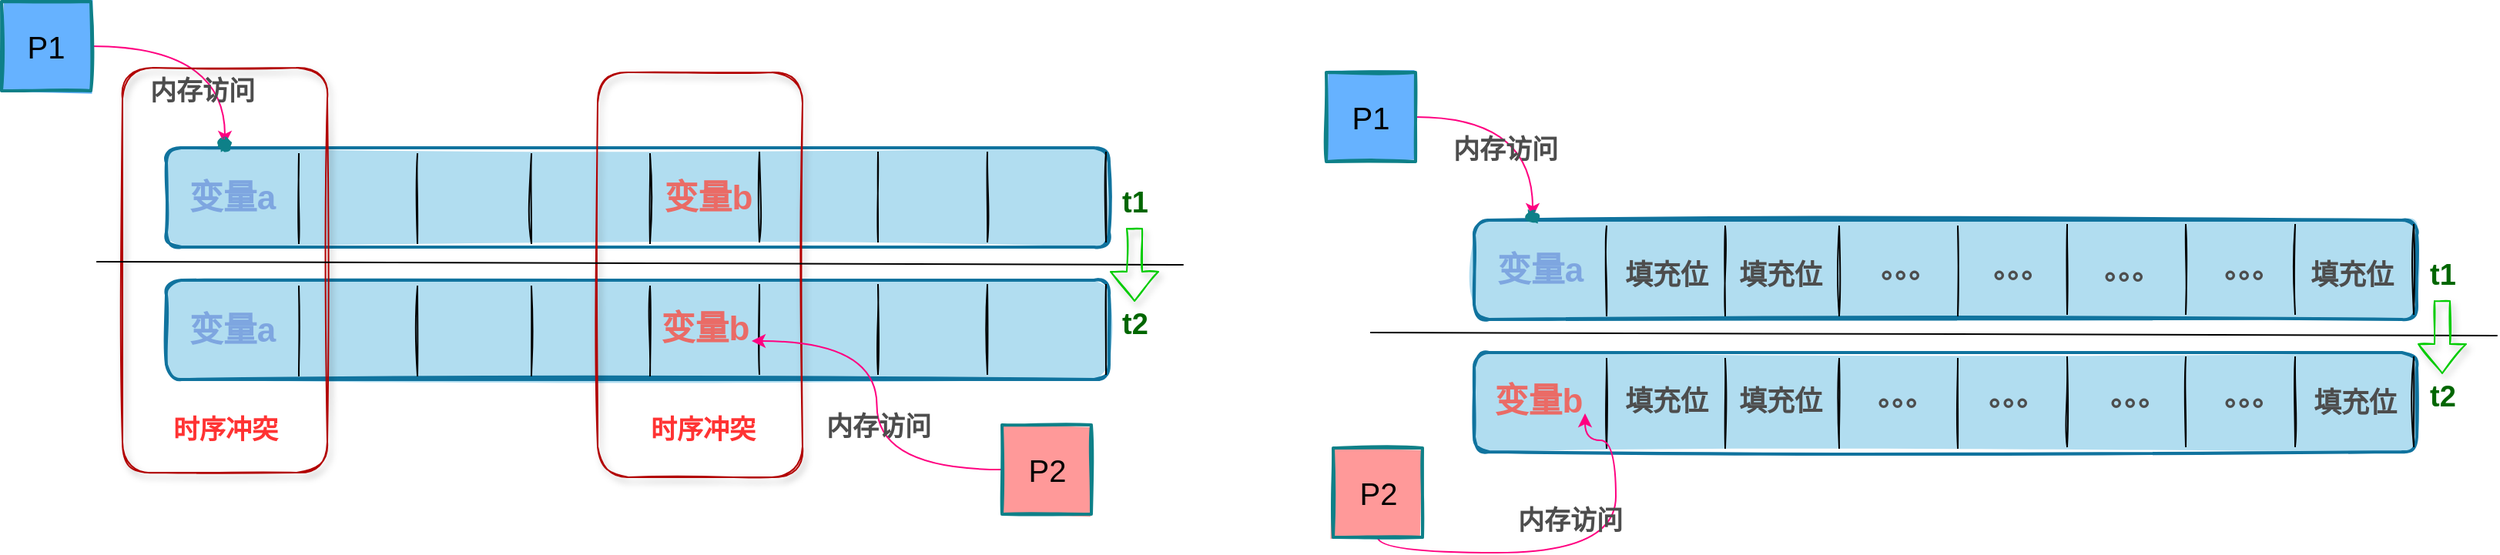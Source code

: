 <mxfile version="20.7.4" type="github">
  <diagram id="GVZY7AuQiqxXfrJP_eS6" name="第 1 页">
    <mxGraphModel dx="1834" dy="-804" grid="1" gridSize="10" guides="1" tooltips="1" connect="1" arrows="1" fold="1" page="0" pageScale="1" pageWidth="827" pageHeight="1169" background="#ffffff" math="0" shadow="0">
      <root>
        <mxCell id="0" />
        <mxCell id="1" parent="0" />
        <mxCell id="WznCXAJTclXVe1r9-bJw-1" value="&lt;b&gt;&lt;font style=&quot;font-size: 20px&quot; color=&quot;#ffff66&quot;&gt;&lt;br&gt;&lt;/font&gt;&lt;/b&gt;" style="rounded=1;whiteSpace=wrap;html=1;strokeWidth=2;fillWeight=4;hachureGap=8;hachureAngle=45;fillColor=#b1ddf0;sketch=1;strokeColor=#10739e;fillStyle=solid;" vertex="1" parent="1">
          <mxGeometry x="-193" y="1775" width="612" height="64.5" as="geometry" />
        </mxCell>
        <mxCell id="WznCXAJTclXVe1r9-bJw-2" value="" style="shape=partialRectangle;whiteSpace=wrap;html=1;top=0;bottom=0;fillColor=none;shadow=0;sketch=1;" vertex="1" parent="1">
          <mxGeometry x="-107" y="1779" width="77" height="58" as="geometry" />
        </mxCell>
        <mxCell id="WznCXAJTclXVe1r9-bJw-3" value="" style="shape=partialRectangle;whiteSpace=wrap;html=1;top=0;bottom=0;fillColor=none;sketch=1;" vertex="1" parent="1">
          <mxGeometry x="44" y="1779" width="77" height="58" as="geometry" />
        </mxCell>
        <mxCell id="WznCXAJTclXVe1r9-bJw-4" value="" style="shape=partialRectangle;whiteSpace=wrap;html=1;top=0;bottom=0;fillColor=none;sketch=1;" vertex="1" parent="1">
          <mxGeometry x="192" y="1778" width="77" height="58" as="geometry" />
        </mxCell>
        <mxCell id="WznCXAJTclXVe1r9-bJw-5" value="" style="shape=partialRectangle;whiteSpace=wrap;html=1;top=0;bottom=0;fillColor=none;sketch=1;" vertex="1" parent="1">
          <mxGeometry x="340" y="1778" width="77" height="58" as="geometry" />
        </mxCell>
        <mxCell id="WznCXAJTclXVe1r9-bJw-6" value="&lt;font size=&quot;1&quot; color=&quot;#7ea6e0&quot;&gt;&lt;b style=&quot;font-size: 22px&quot;&gt;变量a&lt;/b&gt;&lt;/font&gt;" style="text;html=1;strokeColor=none;fillColor=none;align=center;verticalAlign=middle;whiteSpace=wrap;rounded=0;shadow=0;sketch=1;" vertex="1" parent="1">
          <mxGeometry x="-180" y="1793" width="60" height="30" as="geometry" />
        </mxCell>
        <mxCell id="WznCXAJTclXVe1r9-bJw-7" value="&lt;font size=&quot;1&quot; color=&quot;#ea6b66&quot;&gt;&lt;b style=&quot;font-size: 22px&quot;&gt;变量b&lt;/b&gt;&lt;/font&gt;" style="text;html=1;strokeColor=none;fillColor=none;align=center;verticalAlign=middle;whiteSpace=wrap;rounded=0;shadow=0;sketch=1;" vertex="1" parent="1">
          <mxGeometry x="129" y="1793" width="60" height="30" as="geometry" />
        </mxCell>
        <mxCell id="WznCXAJTclXVe1r9-bJw-8" value="&lt;b&gt;&lt;font style=&quot;font-size: 20px&quot; color=&quot;#ffff66&quot;&gt;&lt;br&gt;&lt;/font&gt;&lt;/b&gt;" style="rounded=1;whiteSpace=wrap;html=1;strokeWidth=2;fillWeight=4;hachureGap=8;hachureAngle=45;fillColor=#b1ddf0;sketch=1;strokeColor=#10739e;fillStyle=solid;" vertex="1" parent="1">
          <mxGeometry x="-193" y="1861" width="612" height="64.5" as="geometry" />
        </mxCell>
        <mxCell id="WznCXAJTclXVe1r9-bJw-9" value="" style="shape=partialRectangle;whiteSpace=wrap;html=1;top=0;bottom=0;fillColor=none;shadow=0;sketch=1;" vertex="1" parent="1">
          <mxGeometry x="-107" y="1865" width="77" height="58" as="geometry" />
        </mxCell>
        <mxCell id="WznCXAJTclXVe1r9-bJw-10" value="" style="shape=partialRectangle;whiteSpace=wrap;html=1;top=0;bottom=0;fillColor=none;sketch=1;" vertex="1" parent="1">
          <mxGeometry x="44" y="1865" width="77" height="58" as="geometry" />
        </mxCell>
        <mxCell id="WznCXAJTclXVe1r9-bJw-11" value="" style="shape=partialRectangle;whiteSpace=wrap;html=1;top=0;bottom=0;fillColor=none;sketch=1;" vertex="1" parent="1">
          <mxGeometry x="192" y="1864" width="77" height="58" as="geometry" />
        </mxCell>
        <mxCell id="WznCXAJTclXVe1r9-bJw-12" value="" style="shape=partialRectangle;whiteSpace=wrap;html=1;top=0;bottom=0;fillColor=none;sketch=1;" vertex="1" parent="1">
          <mxGeometry x="340" y="1864" width="77" height="58" as="geometry" />
        </mxCell>
        <mxCell id="WznCXAJTclXVe1r9-bJw-13" value="" style="edgeStyle=orthogonalEdgeStyle;orthogonalLoop=1;jettySize=auto;html=1;fontSize=22;fontColor=#7EA6E0;curved=1;strokeColor=#FF0080;" edge="1" parent="1" source="WznCXAJTclXVe1r9-bJw-15" target="WznCXAJTclXVe1r9-bJw-16">
          <mxGeometry relative="1" as="geometry" />
        </mxCell>
        <mxCell id="WznCXAJTclXVe1r9-bJw-14" value="&lt;b&gt;&lt;font style=&quot;font-size: 17px&quot;&gt;内存访问&lt;/font&gt;&lt;/b&gt;" style="edgeLabel;html=1;align=center;verticalAlign=middle;resizable=0;points=[];fontSize=18;fontColor=#4D4D4D;labelBackgroundColor=none;labelBorderColor=none;" vertex="1" connectable="0" parent="WznCXAJTclXVe1r9-bJw-13">
          <mxGeometry x="-0.576" y="-3" relative="1" as="geometry">
            <mxPoint x="40" y="26" as="offset" />
          </mxGeometry>
        </mxCell>
        <mxCell id="WznCXAJTclXVe1r9-bJw-15" value="P1" style="whiteSpace=wrap;html=1;fontSize=20;strokeWidth=2;fillColor=#66B2FF;sketch=1;fillWeight=-1;hachureGap=8;fillStyle=solid;strokeColor=#0e8088;" vertex="1" parent="1">
          <mxGeometry x="-300" y="1680" width="58" height="58" as="geometry" />
        </mxCell>
        <mxCell id="WznCXAJTclXVe1r9-bJw-16" value="" style="shape=waypoint;sketch=1;size=6;pointerEvents=1;points=[];fillColor=#b0e3e6;resizable=0;rotatable=0;perimeter=centerPerimeter;snapToPoint=1;fontSize=20;strokeColor=#0e8088;strokeWidth=2;fillWeight=-1;hachureGap=8;fillStyle=solid;" vertex="1" parent="1">
          <mxGeometry x="-175" y="1753" width="40" height="40" as="geometry" />
        </mxCell>
        <mxCell id="WznCXAJTclXVe1r9-bJw-17" value="&lt;font size=&quot;1&quot; color=&quot;#ea6b66&quot;&gt;&lt;b style=&quot;font-size: 22px&quot;&gt;变量b&lt;/b&gt;&lt;/font&gt;" style="text;html=1;strokeColor=none;fillColor=none;align=center;verticalAlign=middle;whiteSpace=wrap;rounded=0;shadow=0;sketch=1;" vertex="1" parent="1">
          <mxGeometry x="127" y="1878" width="60" height="30" as="geometry" />
        </mxCell>
        <mxCell id="WznCXAJTclXVe1r9-bJw-18" value="&lt;font size=&quot;1&quot; color=&quot;#7ea6e0&quot;&gt;&lt;b style=&quot;font-size: 22px&quot;&gt;变量a&lt;/b&gt;&lt;/font&gt;" style="text;html=1;strokeColor=none;fillColor=none;align=center;verticalAlign=middle;whiteSpace=wrap;rounded=0;shadow=0;sketch=1;" vertex="1" parent="1">
          <mxGeometry x="-180" y="1879" width="60" height="30" as="geometry" />
        </mxCell>
        <mxCell id="WznCXAJTclXVe1r9-bJw-19" value="" style="rounded=1;whiteSpace=wrap;html=1;shadow=1;sketch=1;fontSize=22;glass=0;fillColor=none;strokeColor=#B20000;fontColor=#ffffff;" vertex="1" parent="1">
          <mxGeometry x="-221.5" y="1723" width="133" height="263" as="geometry" />
        </mxCell>
        <mxCell id="WznCXAJTclXVe1r9-bJw-20" value="&lt;font style=&quot;font-size: 17px&quot; color=&quot;#ff3333&quot;&gt;&lt;b&gt;时序冲突&lt;/b&gt;&lt;/font&gt;" style="text;html=1;strokeColor=none;fillColor=none;align=center;verticalAlign=middle;whiteSpace=wrap;rounded=0;shadow=1;glass=0;sketch=1;fontSize=22;fontColor=#7EA6E0;" vertex="1" parent="1">
          <mxGeometry x="-191.5" y="1944" width="73" height="26" as="geometry" />
        </mxCell>
        <mxCell id="WznCXAJTclXVe1r9-bJw-21" value="" style="rounded=1;whiteSpace=wrap;html=1;shadow=1;sketch=1;fontSize=22;glass=0;fillColor=none;strokeColor=#B20000;fontColor=#ffffff;" vertex="1" parent="1">
          <mxGeometry x="87" y="1726" width="133" height="263" as="geometry" />
        </mxCell>
        <mxCell id="WznCXAJTclXVe1r9-bJw-22" value="&lt;font style=&quot;font-size: 17px&quot; color=&quot;#ff3333&quot;&gt;&lt;b&gt;时序冲突&lt;/b&gt;&lt;/font&gt;" style="text;html=1;strokeColor=none;fillColor=none;align=center;verticalAlign=middle;whiteSpace=wrap;rounded=0;shadow=1;glass=0;sketch=1;fontSize=22;fontColor=#7EA6E0;" vertex="1" parent="1">
          <mxGeometry x="119" y="1944" width="73" height="26" as="geometry" />
        </mxCell>
        <mxCell id="WznCXAJTclXVe1r9-bJw-23" value="" style="edgeStyle=orthogonalEdgeStyle;curved=1;orthogonalLoop=1;jettySize=auto;html=1;fontSize=17;fontColor=#FF3333;strokeColor=#FF0080;entryX=1;entryY=0.75;entryDx=0;entryDy=0;" edge="1" parent="1" source="WznCXAJTclXVe1r9-bJw-24" target="WznCXAJTclXVe1r9-bJw-17">
          <mxGeometry relative="1" as="geometry" />
        </mxCell>
        <mxCell id="WznCXAJTclXVe1r9-bJw-24" value="P2" style="whiteSpace=wrap;html=1;fontSize=20;strokeWidth=2;fillColor=#FF9999;sketch=1;fillWeight=-1;hachureGap=8;fillStyle=solid;strokeColor=#0e8088;" vertex="1" parent="1">
          <mxGeometry x="349.5" y="1955" width="58" height="58" as="geometry" />
        </mxCell>
        <mxCell id="WznCXAJTclXVe1r9-bJw-25" value="&lt;font style=&quot;font-size: 19px&quot; color=&quot;#006600&quot;&gt;&lt;b&gt;t1&lt;/b&gt;&lt;/font&gt;" style="text;html=1;strokeColor=none;fillColor=none;align=center;verticalAlign=middle;whiteSpace=wrap;rounded=0;shadow=1;glass=0;sketch=1;fontSize=17;fontColor=#FF3333;strokeWidth=5;" vertex="1" parent="1">
          <mxGeometry x="406" y="1796" width="60" height="30" as="geometry" />
        </mxCell>
        <mxCell id="WznCXAJTclXVe1r9-bJw-26" value="&lt;font style=&quot;font-size: 19px&quot; color=&quot;#006600&quot;&gt;&lt;b&gt;t2&lt;/b&gt;&lt;/font&gt;" style="text;html=1;strokeColor=none;fillColor=none;align=center;verticalAlign=middle;whiteSpace=wrap;rounded=0;shadow=1;glass=0;sketch=1;fontSize=17;fontColor=#FF3333;" vertex="1" parent="1">
          <mxGeometry x="406" y="1875" width="60" height="30" as="geometry" />
        </mxCell>
        <mxCell id="WznCXAJTclXVe1r9-bJw-27" value="&lt;b&gt;&lt;font style=&quot;font-size: 20px&quot; color=&quot;#ffff66&quot;&gt;&lt;br&gt;&lt;/font&gt;&lt;/b&gt;" style="rounded=1;whiteSpace=wrap;html=1;strokeWidth=2;fillWeight=4;hachureGap=8;hachureAngle=45;fillColor=#b1ddf0;sketch=1;strokeColor=#10739e;fillStyle=solid;" vertex="1" parent="1">
          <mxGeometry x="656" y="1822" width="612" height="64.5" as="geometry" />
        </mxCell>
        <mxCell id="WznCXAJTclXVe1r9-bJw-28" value="" style="shape=partialRectangle;whiteSpace=wrap;html=1;top=0;bottom=0;fillColor=none;shadow=0;sketch=1;" vertex="1" parent="1">
          <mxGeometry x="742" y="1826" width="77" height="58" as="geometry" />
        </mxCell>
        <mxCell id="WznCXAJTclXVe1r9-bJw-29" value="" style="shape=partialRectangle;whiteSpace=wrap;html=1;top=0;bottom=0;fillColor=none;sketch=1;" vertex="1" parent="1">
          <mxGeometry x="893" y="1826" width="77" height="58" as="geometry" />
        </mxCell>
        <mxCell id="WznCXAJTclXVe1r9-bJw-30" value="" style="shape=partialRectangle;whiteSpace=wrap;html=1;top=0;bottom=0;fillColor=none;sketch=1;" vertex="1" parent="1">
          <mxGeometry x="1041" y="1825" width="77" height="58" as="geometry" />
        </mxCell>
        <mxCell id="WznCXAJTclXVe1r9-bJw-31" value="" style="shape=partialRectangle;whiteSpace=wrap;html=1;top=0;bottom=0;fillColor=none;sketch=1;" vertex="1" parent="1">
          <mxGeometry x="1189" y="1825" width="77" height="58" as="geometry" />
        </mxCell>
        <mxCell id="WznCXAJTclXVe1r9-bJw-32" value="&lt;font size=&quot;1&quot; color=&quot;#7ea6e0&quot;&gt;&lt;b style=&quot;font-size: 22px&quot;&gt;变量a&lt;/b&gt;&lt;/font&gt;" style="text;html=1;strokeColor=none;fillColor=none;align=center;verticalAlign=middle;whiteSpace=wrap;rounded=0;shadow=0;sketch=1;" vertex="1" parent="1">
          <mxGeometry x="669" y="1840" width="60" height="30" as="geometry" />
        </mxCell>
        <mxCell id="WznCXAJTclXVe1r9-bJw-33" value="&lt;font size=&quot;1&quot; color=&quot;#4d4d4d&quot;&gt;&lt;b style=&quot;font-size: 18px&quot;&gt;。。。&lt;/b&gt;&lt;/font&gt;" style="text;html=1;strokeColor=none;fillColor=none;align=center;verticalAlign=middle;whiteSpace=wrap;rounded=0;shadow=0;sketch=1;" vertex="1" parent="1">
          <mxGeometry x="981" y="1839" width="60" height="30" as="geometry" />
        </mxCell>
        <mxCell id="WznCXAJTclXVe1r9-bJw-34" value="&lt;b&gt;&lt;font style=&quot;font-size: 20px&quot; color=&quot;#ffff66&quot;&gt;&lt;br&gt;&lt;/font&gt;&lt;/b&gt;" style="rounded=1;whiteSpace=wrap;html=1;strokeWidth=2;fillWeight=4;hachureGap=8;hachureAngle=45;fillColor=#b1ddf0;sketch=1;strokeColor=#10739e;fillStyle=solid;" vertex="1" parent="1">
          <mxGeometry x="656" y="1908" width="612" height="64.5" as="geometry" />
        </mxCell>
        <mxCell id="WznCXAJTclXVe1r9-bJw-35" value="" style="shape=partialRectangle;whiteSpace=wrap;html=1;top=0;bottom=0;fillColor=none;shadow=0;sketch=1;" vertex="1" parent="1">
          <mxGeometry x="742" y="1912" width="77" height="58" as="geometry" />
        </mxCell>
        <mxCell id="WznCXAJTclXVe1r9-bJw-36" value="" style="shape=partialRectangle;whiteSpace=wrap;html=1;top=0;bottom=0;fillColor=none;sketch=1;" vertex="1" parent="1">
          <mxGeometry x="893" y="1912" width="77" height="58" as="geometry" />
        </mxCell>
        <mxCell id="WznCXAJTclXVe1r9-bJw-37" value="" style="shape=partialRectangle;whiteSpace=wrap;html=1;top=0;bottom=0;fillColor=none;sketch=1;" vertex="1" parent="1">
          <mxGeometry x="1041" y="1911" width="77" height="58" as="geometry" />
        </mxCell>
        <mxCell id="WznCXAJTclXVe1r9-bJw-38" value="" style="shape=partialRectangle;whiteSpace=wrap;html=1;top=0;bottom=0;fillColor=none;sketch=1;" vertex="1" parent="1">
          <mxGeometry x="1189" y="1911" width="77" height="58" as="geometry" />
        </mxCell>
        <mxCell id="WznCXAJTclXVe1r9-bJw-39" value="" style="edgeStyle=orthogonalEdgeStyle;orthogonalLoop=1;jettySize=auto;html=1;fontSize=22;fontColor=#7EA6E0;curved=1;strokeColor=#FF0080;" edge="1" parent="1" source="WznCXAJTclXVe1r9-bJw-41" target="WznCXAJTclXVe1r9-bJw-42">
          <mxGeometry relative="1" as="geometry" />
        </mxCell>
        <mxCell id="WznCXAJTclXVe1r9-bJw-40" value="&lt;b&gt;内存访问&lt;/b&gt;" style="edgeLabel;html=1;align=center;verticalAlign=middle;resizable=0;points=[];fontSize=17;fontColor=#4D4D4D;labelBackgroundColor=none;" vertex="1" connectable="0" parent="WznCXAJTclXVe1r9-bJw-39">
          <mxGeometry x="-0.351" y="-11" relative="1" as="geometry">
            <mxPoint x="12" y="11" as="offset" />
          </mxGeometry>
        </mxCell>
        <mxCell id="WznCXAJTclXVe1r9-bJw-41" value="P1" style="whiteSpace=wrap;html=1;fontSize=20;strokeWidth=2;fillColor=#66B2FF;sketch=1;fillWeight=-1;hachureGap=8;fillStyle=solid;strokeColor=#0e8088;" vertex="1" parent="1">
          <mxGeometry x="560" y="1726" width="58" height="58" as="geometry" />
        </mxCell>
        <mxCell id="WznCXAJTclXVe1r9-bJw-42" value="" style="shape=waypoint;sketch=1;size=6;pointerEvents=1;points=[];fillColor=#b0e3e6;resizable=0;rotatable=0;perimeter=centerPerimeter;snapToPoint=1;fontSize=20;strokeColor=#0e8088;strokeWidth=2;fillWeight=-1;hachureGap=8;fillStyle=solid;" vertex="1" parent="1">
          <mxGeometry x="674" y="1800" width="40" height="40" as="geometry" />
        </mxCell>
        <mxCell id="WznCXAJTclXVe1r9-bJw-43" value="&lt;font size=&quot;1&quot; color=&quot;#ea6b66&quot;&gt;&lt;b style=&quot;font-size: 22px&quot;&gt;变量b&lt;/b&gt;&lt;/font&gt;" style="text;html=1;strokeColor=none;fillColor=none;align=center;verticalAlign=middle;whiteSpace=wrap;rounded=0;shadow=0;sketch=1;" vertex="1" parent="1">
          <mxGeometry x="668" y="1925" width="60" height="30" as="geometry" />
        </mxCell>
        <mxCell id="WznCXAJTclXVe1r9-bJw-44" value="" style="edgeStyle=orthogonalEdgeStyle;curved=1;orthogonalLoop=1;jettySize=auto;html=1;fontSize=17;fontColor=#FF3333;strokeColor=#FF0080;entryX=1;entryY=0.75;entryDx=0;entryDy=0;" edge="1" parent="1" source="WznCXAJTclXVe1r9-bJw-45" target="WznCXAJTclXVe1r9-bJw-43">
          <mxGeometry relative="1" as="geometry">
            <Array as="points">
              <mxPoint x="748" y="2038" />
              <mxPoint x="748" y="1965" />
              <mxPoint x="728" y="1965" />
            </Array>
          </mxGeometry>
        </mxCell>
        <mxCell id="WznCXAJTclXVe1r9-bJw-45" value="P2" style="whiteSpace=wrap;html=1;fontSize=20;strokeWidth=2;fillColor=#FF9999;sketch=1;fillWeight=-1;hachureGap=8;fillStyle=solid;strokeColor=#0e8088;" vertex="1" parent="1">
          <mxGeometry x="564.5" y="1970" width="58" height="58" as="geometry" />
        </mxCell>
        <mxCell id="WznCXAJTclXVe1r9-bJw-46" value="&lt;font style=&quot;font-size: 19px&quot; color=&quot;#006600&quot;&gt;&lt;b&gt;t1&lt;/b&gt;&lt;/font&gt;" style="text;html=1;strokeColor=none;fillColor=none;align=center;verticalAlign=middle;whiteSpace=wrap;rounded=0;shadow=1;glass=0;sketch=1;fontSize=17;fontColor=#FF3333;strokeWidth=5;" vertex="1" parent="1">
          <mxGeometry x="1255" y="1843" width="60" height="30" as="geometry" />
        </mxCell>
        <mxCell id="WznCXAJTclXVe1r9-bJw-47" value="&lt;font style=&quot;font-size: 19px&quot; color=&quot;#006600&quot;&gt;&lt;b&gt;t2&lt;/b&gt;&lt;/font&gt;" style="text;html=1;strokeColor=none;fillColor=none;align=center;verticalAlign=middle;whiteSpace=wrap;rounded=0;shadow=1;glass=0;sketch=1;fontSize=17;fontColor=#FF3333;" vertex="1" parent="1">
          <mxGeometry x="1255" y="1922" width="60" height="30" as="geometry" />
        </mxCell>
        <mxCell id="WznCXAJTclXVe1r9-bJw-48" value="&lt;font size=&quot;1&quot; color=&quot;#4d4d4d&quot;&gt;&lt;b style=&quot;font-size: 18px&quot;&gt;。。。&lt;/b&gt;&lt;/font&gt;" style="text;html=1;strokeColor=none;fillColor=none;align=center;verticalAlign=middle;whiteSpace=wrap;rounded=0;shadow=0;sketch=1;" vertex="1" parent="1">
          <mxGeometry x="908" y="1839" width="60" height="30" as="geometry" />
        </mxCell>
        <mxCell id="WznCXAJTclXVe1r9-bJw-49" value="&lt;font size=&quot;1&quot; color=&quot;#4d4d4d&quot;&gt;&lt;b style=&quot;font-size: 18px&quot;&gt;填充位&lt;/b&gt;&lt;/font&gt;" style="text;html=1;strokeColor=none;fillColor=none;align=center;verticalAlign=middle;whiteSpace=wrap;rounded=0;shadow=0;sketch=1;" vertex="1" parent="1">
          <mxGeometry x="825" y="1843" width="60" height="30" as="geometry" />
        </mxCell>
        <mxCell id="WznCXAJTclXVe1r9-bJw-50" value="&lt;font size=&quot;1&quot; color=&quot;#4d4d4d&quot;&gt;&lt;b style=&quot;font-size: 18px&quot;&gt;填充位&lt;/b&gt;&lt;/font&gt;" style="text;html=1;strokeColor=none;fillColor=none;align=center;verticalAlign=middle;whiteSpace=wrap;rounded=0;shadow=0;sketch=1;" vertex="1" parent="1">
          <mxGeometry x="750.5" y="1843" width="60" height="30" as="geometry" />
        </mxCell>
        <mxCell id="WznCXAJTclXVe1r9-bJw-51" value="&lt;font size=&quot;1&quot; color=&quot;#4d4d4d&quot;&gt;&lt;b style=&quot;font-size: 18px&quot;&gt;填充位&lt;/b&gt;&lt;/font&gt;" style="text;html=1;strokeColor=none;fillColor=none;align=center;verticalAlign=middle;whiteSpace=wrap;rounded=0;shadow=0;sketch=1;" vertex="1" parent="1">
          <mxGeometry x="1196" y="1843" width="60" height="30" as="geometry" />
        </mxCell>
        <mxCell id="WznCXAJTclXVe1r9-bJw-52" value="&lt;font size=&quot;1&quot; color=&quot;#4d4d4d&quot;&gt;&lt;b style=&quot;font-size: 18px&quot;&gt;。。。&lt;/b&gt;&lt;/font&gt;" style="text;html=1;strokeColor=none;fillColor=none;align=center;verticalAlign=middle;whiteSpace=wrap;rounded=0;shadow=0;sketch=1;" vertex="1" parent="1">
          <mxGeometry x="1053" y="1840" width="60" height="30" as="geometry" />
        </mxCell>
        <mxCell id="WznCXAJTclXVe1r9-bJw-53" value="&lt;font size=&quot;1&quot; color=&quot;#4d4d4d&quot;&gt;&lt;b style=&quot;font-size: 18px&quot;&gt;。。。&lt;/b&gt;&lt;/font&gt;" style="text;html=1;strokeColor=none;fillColor=none;align=center;verticalAlign=middle;whiteSpace=wrap;rounded=0;shadow=0;sketch=1;" vertex="1" parent="1">
          <mxGeometry x="1131" y="1839" width="60" height="30" as="geometry" />
        </mxCell>
        <mxCell id="WznCXAJTclXVe1r9-bJw-54" value="&lt;font size=&quot;1&quot; color=&quot;#4d4d4d&quot;&gt;&lt;b style=&quot;font-size: 18px&quot;&gt;填充位&lt;/b&gt;&lt;/font&gt;" style="text;html=1;strokeColor=none;fillColor=none;align=center;verticalAlign=middle;whiteSpace=wrap;rounded=0;shadow=0;sketch=1;" vertex="1" parent="1">
          <mxGeometry x="1197.5" y="1926" width="60" height="30" as="geometry" />
        </mxCell>
        <mxCell id="WznCXAJTclXVe1r9-bJw-55" value="&lt;font size=&quot;1&quot; color=&quot;#4d4d4d&quot;&gt;&lt;b style=&quot;font-size: 18px&quot;&gt;。。。&lt;/b&gt;&lt;/font&gt;" style="text;html=1;strokeColor=none;fillColor=none;align=center;verticalAlign=middle;whiteSpace=wrap;rounded=0;shadow=0;sketch=1;" vertex="1" parent="1">
          <mxGeometry x="1131" y="1922" width="60" height="30" as="geometry" />
        </mxCell>
        <mxCell id="WznCXAJTclXVe1r9-bJw-56" value="&lt;font size=&quot;1&quot; color=&quot;#4d4d4d&quot;&gt;&lt;b style=&quot;font-size: 18px&quot;&gt;填充位&lt;/b&gt;&lt;/font&gt;" style="text;html=1;strokeColor=none;fillColor=none;align=center;verticalAlign=middle;whiteSpace=wrap;rounded=0;shadow=0;sketch=1;" vertex="1" parent="1">
          <mxGeometry x="750.5" y="1925.25" width="60" height="30" as="geometry" />
        </mxCell>
        <mxCell id="WznCXAJTclXVe1r9-bJw-57" value="&lt;font size=&quot;1&quot; color=&quot;#4d4d4d&quot;&gt;&lt;b style=&quot;font-size: 18px&quot;&gt;填充位&lt;/b&gt;&lt;/font&gt;" style="text;html=1;strokeColor=none;fillColor=none;align=center;verticalAlign=middle;whiteSpace=wrap;rounded=0;shadow=0;sketch=1;" vertex="1" parent="1">
          <mxGeometry x="825" y="1925.25" width="60" height="30" as="geometry" />
        </mxCell>
        <mxCell id="WznCXAJTclXVe1r9-bJw-58" value="&lt;font size=&quot;1&quot; color=&quot;#4d4d4d&quot;&gt;&lt;b style=&quot;font-size: 18px&quot;&gt;。。。&lt;/b&gt;&lt;/font&gt;" style="text;html=1;strokeColor=none;fillColor=none;align=center;verticalAlign=middle;whiteSpace=wrap;rounded=0;shadow=0;sketch=1;" vertex="1" parent="1">
          <mxGeometry x="905.5" y="1922.25" width="60" height="30" as="geometry" />
        </mxCell>
        <mxCell id="WznCXAJTclXVe1r9-bJw-59" value="&lt;font size=&quot;1&quot; color=&quot;#4d4d4d&quot;&gt;&lt;b style=&quot;font-size: 18px&quot;&gt;。。。&lt;/b&gt;&lt;/font&gt;" style="text;html=1;strokeColor=none;fillColor=none;align=center;verticalAlign=middle;whiteSpace=wrap;rounded=0;shadow=0;sketch=1;" vertex="1" parent="1">
          <mxGeometry x="978" y="1922.25" width="60" height="30" as="geometry" />
        </mxCell>
        <mxCell id="WznCXAJTclXVe1r9-bJw-60" value="&lt;font size=&quot;1&quot; color=&quot;#4d4d4d&quot;&gt;&lt;b style=&quot;font-size: 18px&quot;&gt;。。。&lt;/b&gt;&lt;/font&gt;" style="text;html=1;strokeColor=none;fillColor=none;align=center;verticalAlign=middle;whiteSpace=wrap;rounded=0;shadow=0;sketch=1;" vertex="1" parent="1">
          <mxGeometry x="1057" y="1922" width="60" height="30" as="geometry" />
        </mxCell>
        <mxCell id="WznCXAJTclXVe1r9-bJw-61" value="" style="endArrow=none;html=1;fontSize=18;fontColor=#4D4D4D;strokeColor=#000000;curved=1;sketch=1;" edge="1" parent="1">
          <mxGeometry width="50" height="50" relative="1" as="geometry">
            <mxPoint x="-238" y="1849" as="sourcePoint" />
            <mxPoint x="467" y="1851" as="targetPoint" />
          </mxGeometry>
        </mxCell>
        <mxCell id="WznCXAJTclXVe1r9-bJw-62" value="" style="endArrow=none;html=1;fontSize=18;fontColor=#4D4D4D;strokeColor=#000000;curved=1;sketch=1;" edge="1" parent="1">
          <mxGeometry width="50" height="50" relative="1" as="geometry">
            <mxPoint x="589" y="1895" as="sourcePoint" />
            <mxPoint x="1320" y="1897" as="targetPoint" />
          </mxGeometry>
        </mxCell>
        <mxCell id="WznCXAJTclXVe1r9-bJw-63" value="" style="shape=flexArrow;endArrow=classic;html=1;fontSize=18;fontColor=#4D4D4D;strokeColor=#00CC00;curved=1;shadow=1;sketch=1;rounded=0;" edge="1" parent="1">
          <mxGeometry width="50" height="50" relative="1" as="geometry">
            <mxPoint x="435.5" y="1827" as="sourcePoint" />
            <mxPoint x="435.5" y="1875" as="targetPoint" />
          </mxGeometry>
        </mxCell>
        <mxCell id="WznCXAJTclXVe1r9-bJw-64" value="" style="shape=flexArrow;endArrow=classic;html=1;fontSize=18;fontColor=#4D4D4D;strokeColor=#00CC00;curved=1;shadow=1;sketch=1;rounded=0;" edge="1" parent="1">
          <mxGeometry width="50" height="50" relative="1" as="geometry">
            <mxPoint x="1284.5" y="1874" as="sourcePoint" />
            <mxPoint x="1284.5" y="1922" as="targetPoint" />
          </mxGeometry>
        </mxCell>
        <mxCell id="WznCXAJTclXVe1r9-bJw-65" value="&lt;b&gt;内存访问&lt;/b&gt;" style="edgeLabel;html=1;align=center;verticalAlign=middle;resizable=0;points=[];fontSize=17;fontColor=#4D4D4D;labelBackgroundColor=none;" vertex="1" connectable="0" parent="1">
          <mxGeometry x="718" y="2018" as="geometry" />
        </mxCell>
        <mxCell id="WznCXAJTclXVe1r9-bJw-66" value="&lt;b&gt;内存访问&lt;/b&gt;" style="edgeLabel;html=1;align=center;verticalAlign=middle;resizable=0;points=[];fontSize=17;fontColor=#4D4D4D;labelBackgroundColor=none;" vertex="1" connectable="0" parent="1">
          <mxGeometry x="269" y="1957" as="geometry" />
        </mxCell>
      </root>
    </mxGraphModel>
  </diagram>
</mxfile>
